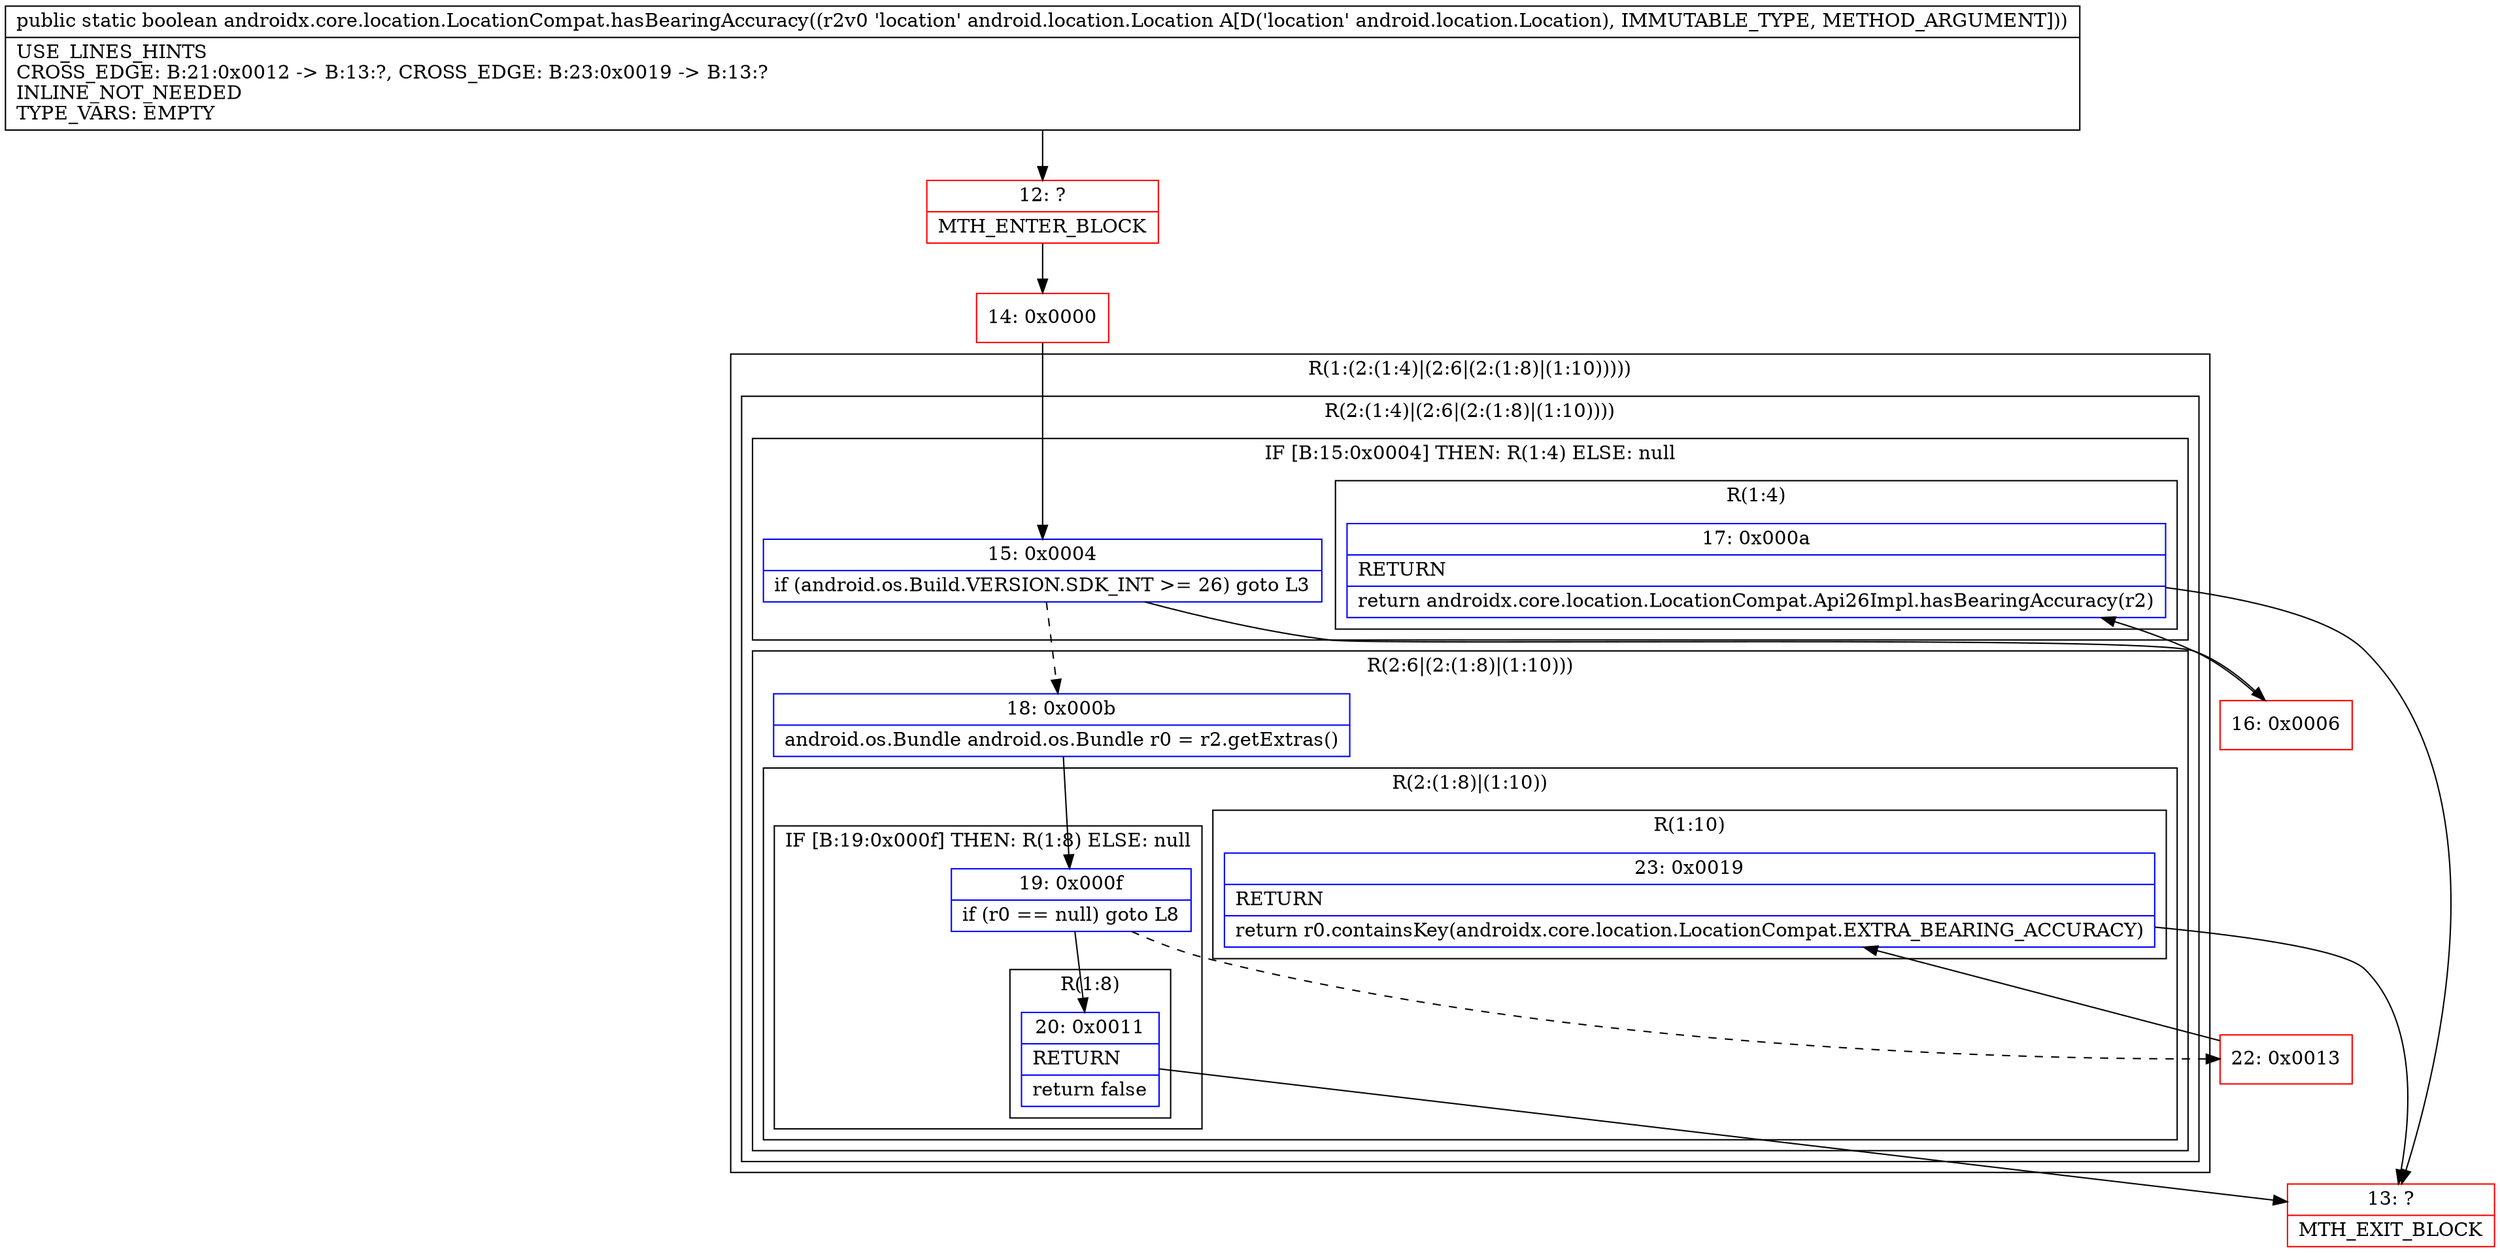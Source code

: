 digraph "CFG forandroidx.core.location.LocationCompat.hasBearingAccuracy(Landroid\/location\/Location;)Z" {
subgraph cluster_Region_1387449863 {
label = "R(1:(2:(1:4)|(2:6|(2:(1:8)|(1:10)))))";
node [shape=record,color=blue];
subgraph cluster_Region_1688243337 {
label = "R(2:(1:4)|(2:6|(2:(1:8)|(1:10))))";
node [shape=record,color=blue];
subgraph cluster_IfRegion_1487564645 {
label = "IF [B:15:0x0004] THEN: R(1:4) ELSE: null";
node [shape=record,color=blue];
Node_15 [shape=record,label="{15\:\ 0x0004|if (android.os.Build.VERSION.SDK_INT \>= 26) goto L3\l}"];
subgraph cluster_Region_1284382353 {
label = "R(1:4)";
node [shape=record,color=blue];
Node_17 [shape=record,label="{17\:\ 0x000a|RETURN\l|return androidx.core.location.LocationCompat.Api26Impl.hasBearingAccuracy(r2)\l}"];
}
}
subgraph cluster_Region_56859377 {
label = "R(2:6|(2:(1:8)|(1:10)))";
node [shape=record,color=blue];
Node_18 [shape=record,label="{18\:\ 0x000b|android.os.Bundle android.os.Bundle r0 = r2.getExtras()\l}"];
subgraph cluster_Region_143143921 {
label = "R(2:(1:8)|(1:10))";
node [shape=record,color=blue];
subgraph cluster_IfRegion_616177107 {
label = "IF [B:19:0x000f] THEN: R(1:8) ELSE: null";
node [shape=record,color=blue];
Node_19 [shape=record,label="{19\:\ 0x000f|if (r0 == null) goto L8\l}"];
subgraph cluster_Region_1747727021 {
label = "R(1:8)";
node [shape=record,color=blue];
Node_20 [shape=record,label="{20\:\ 0x0011|RETURN\l|return false\l}"];
}
}
subgraph cluster_Region_1462851852 {
label = "R(1:10)";
node [shape=record,color=blue];
Node_23 [shape=record,label="{23\:\ 0x0019|RETURN\l|return r0.containsKey(androidx.core.location.LocationCompat.EXTRA_BEARING_ACCURACY)\l}"];
}
}
}
}
}
Node_12 [shape=record,color=red,label="{12\:\ ?|MTH_ENTER_BLOCK\l}"];
Node_14 [shape=record,color=red,label="{14\:\ 0x0000}"];
Node_16 [shape=record,color=red,label="{16\:\ 0x0006}"];
Node_13 [shape=record,color=red,label="{13\:\ ?|MTH_EXIT_BLOCK\l}"];
Node_22 [shape=record,color=red,label="{22\:\ 0x0013}"];
MethodNode[shape=record,label="{public static boolean androidx.core.location.LocationCompat.hasBearingAccuracy((r2v0 'location' android.location.Location A[D('location' android.location.Location), IMMUTABLE_TYPE, METHOD_ARGUMENT]))  | USE_LINES_HINTS\lCROSS_EDGE: B:21:0x0012 \-\> B:13:?, CROSS_EDGE: B:23:0x0019 \-\> B:13:?\lINLINE_NOT_NEEDED\lTYPE_VARS: EMPTY\l}"];
MethodNode -> Node_12;Node_15 -> Node_16;
Node_15 -> Node_18[style=dashed];
Node_17 -> Node_13;
Node_18 -> Node_19;
Node_19 -> Node_20;
Node_19 -> Node_22[style=dashed];
Node_20 -> Node_13;
Node_23 -> Node_13;
Node_12 -> Node_14;
Node_14 -> Node_15;
Node_16 -> Node_17;
Node_22 -> Node_23;
}


